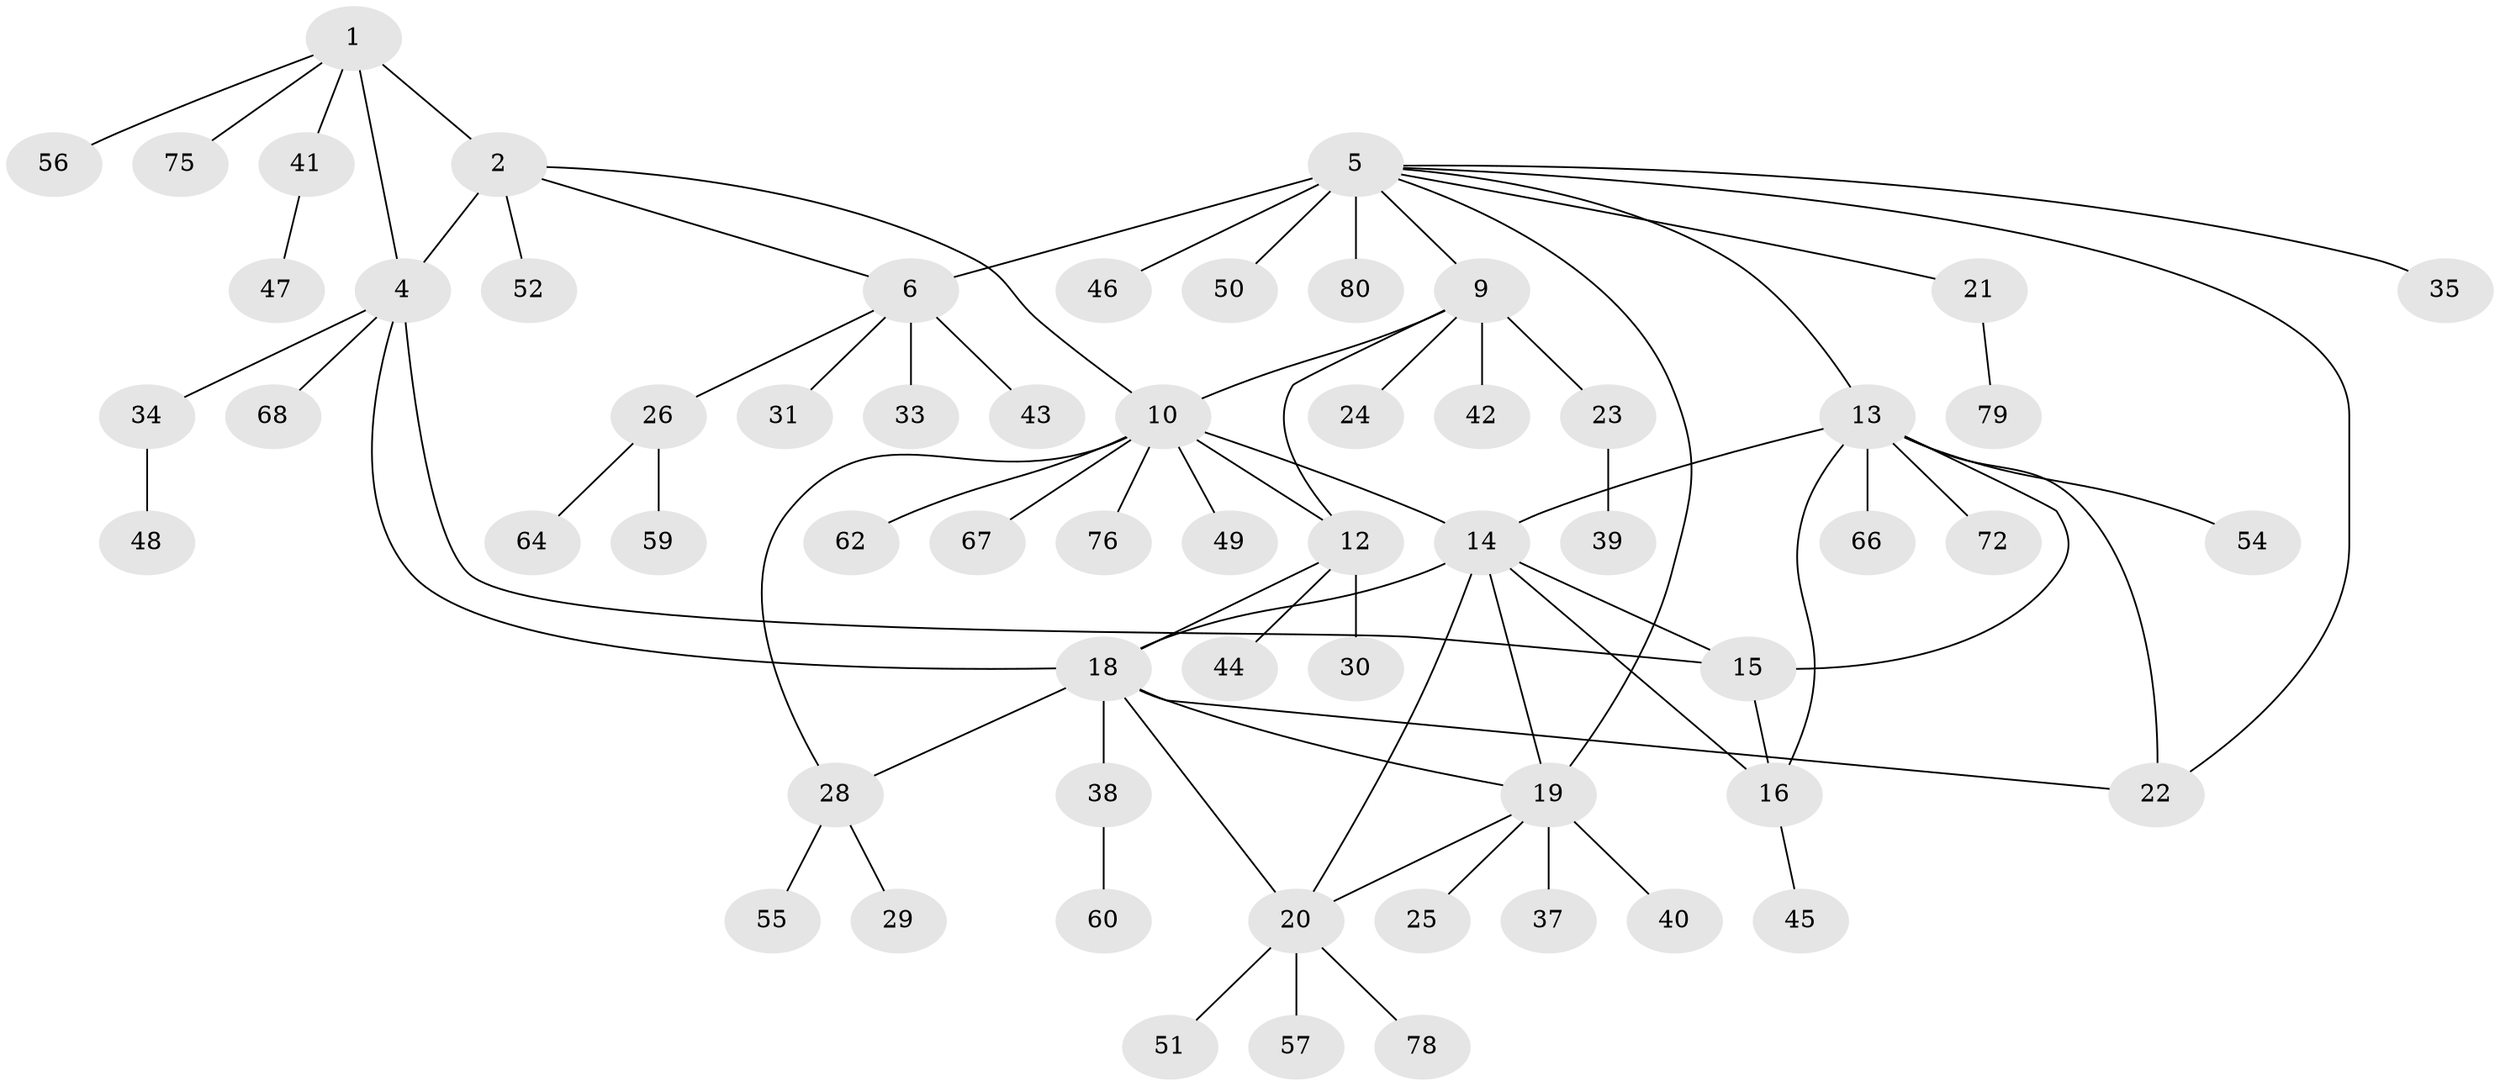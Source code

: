 // Generated by graph-tools (version 1.1) at 2025/52/02/27/25 19:52:14]
// undirected, 61 vertices, 77 edges
graph export_dot {
graph [start="1"]
  node [color=gray90,style=filled];
  1;
  2 [super="+3"];
  4 [super="+27"];
  5 [super="+8"];
  6 [super="+7"];
  9 [super="+71"];
  10 [super="+11"];
  12 [super="+58"];
  13 [super="+65"];
  14 [super="+17"];
  15;
  16 [super="+74"];
  18 [super="+61"];
  19 [super="+36"];
  20 [super="+73"];
  21;
  22 [super="+32"];
  23;
  24;
  25;
  26 [super="+63"];
  28 [super="+69"];
  29;
  30;
  31;
  33 [super="+53"];
  34;
  35;
  37;
  38;
  39 [super="+70"];
  40;
  41;
  42;
  43;
  44;
  45;
  46;
  47;
  48;
  49;
  50;
  51;
  52;
  54;
  55;
  56 [super="+77"];
  57;
  59;
  60;
  62;
  64;
  66;
  67;
  68;
  72;
  75;
  76;
  78;
  79;
  80;
  1 -- 2 [weight=2];
  1 -- 4;
  1 -- 41;
  1 -- 56;
  1 -- 75;
  2 -- 4 [weight=2];
  2 -- 10;
  2 -- 52;
  2 -- 6;
  4 -- 15;
  4 -- 18;
  4 -- 34;
  4 -- 68;
  5 -- 6 [weight=4];
  5 -- 9;
  5 -- 19;
  5 -- 22;
  5 -- 35;
  5 -- 13;
  5 -- 46;
  5 -- 80;
  5 -- 50;
  5 -- 21;
  6 -- 26;
  6 -- 31;
  6 -- 43;
  6 -- 33;
  9 -- 10 [weight=2];
  9 -- 12;
  9 -- 23;
  9 -- 24;
  9 -- 42;
  10 -- 12 [weight=2];
  10 -- 49;
  10 -- 62;
  10 -- 67;
  10 -- 14;
  10 -- 76;
  10 -- 28;
  12 -- 18;
  12 -- 30;
  12 -- 44;
  13 -- 14;
  13 -- 15;
  13 -- 16;
  13 -- 54;
  13 -- 66;
  13 -- 72;
  13 -- 22;
  14 -- 15;
  14 -- 16;
  14 -- 18;
  14 -- 19;
  14 -- 20;
  15 -- 16;
  16 -- 45;
  18 -- 19;
  18 -- 20;
  18 -- 22;
  18 -- 28;
  18 -- 38;
  19 -- 20;
  19 -- 25;
  19 -- 37;
  19 -- 40;
  20 -- 51;
  20 -- 57;
  20 -- 78;
  21 -- 79;
  23 -- 39;
  26 -- 59;
  26 -- 64;
  28 -- 29;
  28 -- 55;
  34 -- 48;
  38 -- 60;
  41 -- 47;
}
